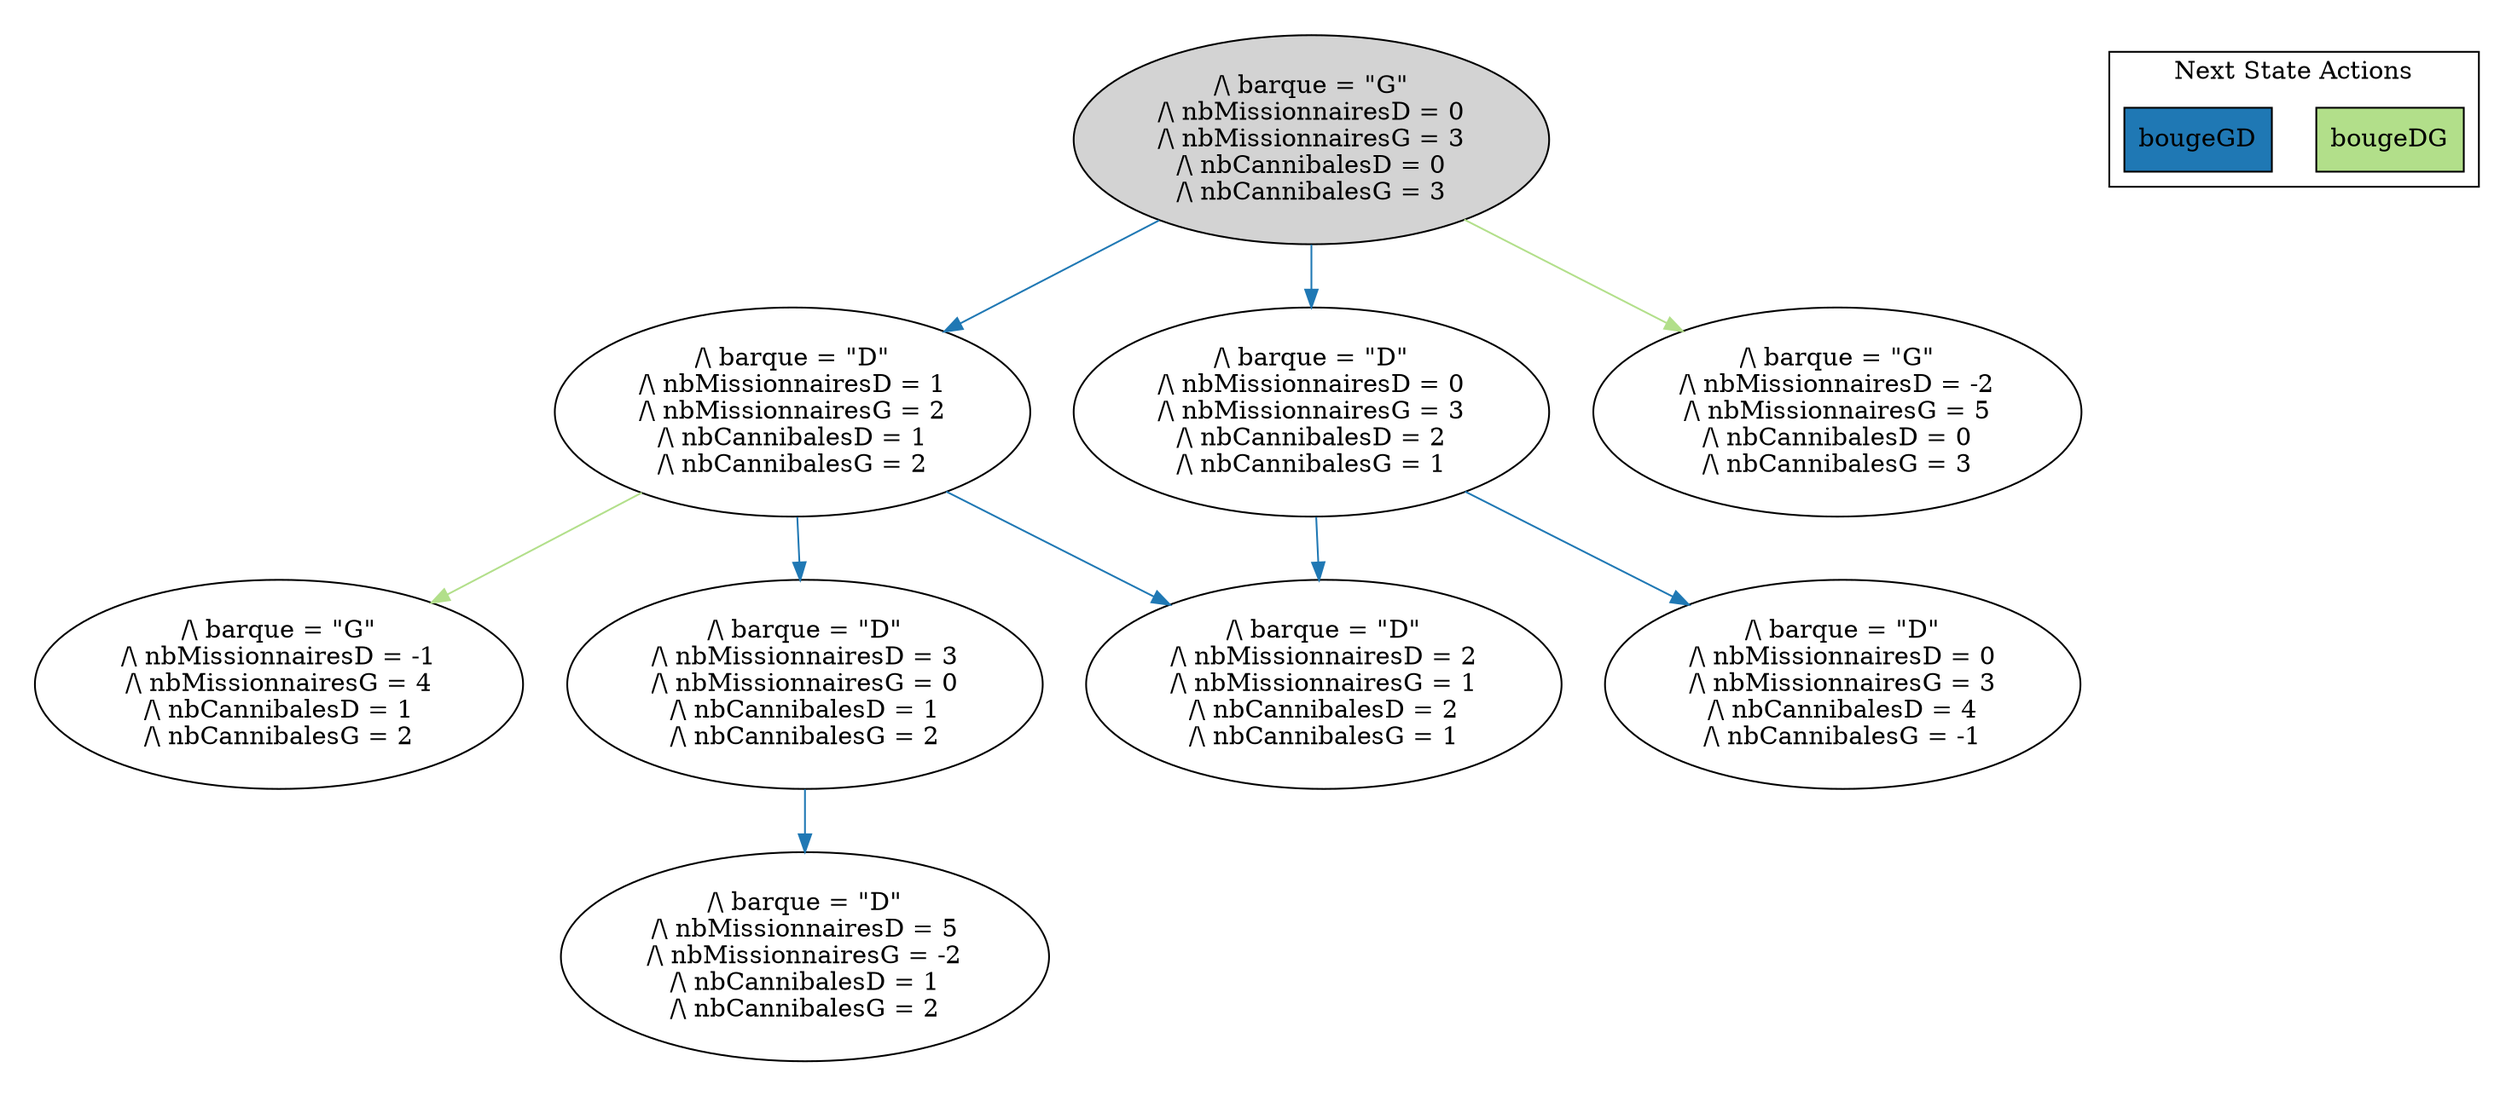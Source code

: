 strict digraph DiskGraph {
edge [colorscheme="paired12"]
nodesep=0.35;
subgraph cluster_graph {
color="white";
4538327157316053049 [label="/\\ barque = \"G\"\n/\\ nbMissionnairesD = 0\n/\\ nbMissionnairesG = 3\n/\\ nbCannibalesD = 0\n/\\ nbCannibalesG = 3",style = filled]
4538327157316053049 -> -758478042826444566 [label="",color="2",fontcolor="2"];
-758478042826444566 [label="/\\ barque = \"D\"\n/\\ nbMissionnairesD = 1\n/\\ nbMissionnairesG = 2\n/\\ nbCannibalesD = 1\n/\\ nbCannibalesG = 2"];
4538327157316053049 -> -5870565835725385940 [label="",color="2",fontcolor="2"];
-5870565835725385940 [label="/\\ barque = \"D\"\n/\\ nbMissionnairesD = 0\n/\\ nbMissionnairesG = 3\n/\\ nbCannibalesD = 2\n/\\ nbCannibalesG = 1"];
-758478042826444566 -> -5165662773907652520 [label="",color="2",fontcolor="2"];
-5165662773907652520 [label="/\\ barque = \"D\"\n/\\ nbMissionnairesD = 3\n/\\ nbMissionnairesG = 0\n/\\ nbCannibalesD = 1\n/\\ nbCannibalesG = 2"];
-5870565835725385940 -> -2039789405716562018 [label="",color="2",fontcolor="2"];
-2039789405716562018 [label="/\\ barque = \"D\"\n/\\ nbMissionnairesD = 2\n/\\ nbMissionnairesG = 1\n/\\ nbCannibalesD = 2\n/\\ nbCannibalesG = 1"];
4538327157316053049 -> 6691369428957229201 [label="",color="3",fontcolor="3"];
6691369428957229201 [label="/\\ barque = \"G\"\n/\\ nbMissionnairesD = -2\n/\\ nbMissionnairesG = 5\n/\\ nbCannibalesD = 0\n/\\ nbCannibalesG = 3"];
-5165662773907652520 -> -8193815056534815417 [label="",color="2",fontcolor="2"];
-8193815056534815417 [label="/\\ barque = \"D\"\n/\\ nbMissionnairesD = 5\n/\\ nbMissionnairesG = -2\n/\\ nbCannibalesD = 1\n/\\ nbCannibalesG = 2"];
-758478042826444566 -> -2039789405716562018 [label="",color="2",fontcolor="2"];
-5870565835725385940 -> 9122500144904324966 [label="",color="2",fontcolor="2"];
9122500144904324966 [label="/\\ barque = \"D\"\n/\\ nbMissionnairesD = 0\n/\\ nbMissionnairesG = 3\n/\\ nbCannibalesD = 4\n/\\ nbCannibalesG = -1"];
-758478042826444566 -> -1635757466058954394 [label="",color="3",fontcolor="3"];
-1635757466058954394 [label="/\\ barque = \"G\"\n/\\ nbMissionnairesD = -1\n/\\ nbMissionnairesG = 4\n/\\ nbCannibalesD = 1\n/\\ nbCannibalesG = 2"];
{rank = same; 4538327157316053049;}
{rank = same; -5870565835725385940;-758478042826444566;}
{rank = same; -5165662773907652520;}
}
subgraph cluster_legend {graph[style=bold];label = "Next State Actions" style="solid"
node [ labeljust="l",colorscheme="paired12",style=filled,shape=record ]
bougeDG [label="bougeDG",fillcolor=3]
bougeGD [label="bougeGD",fillcolor=2]
}}